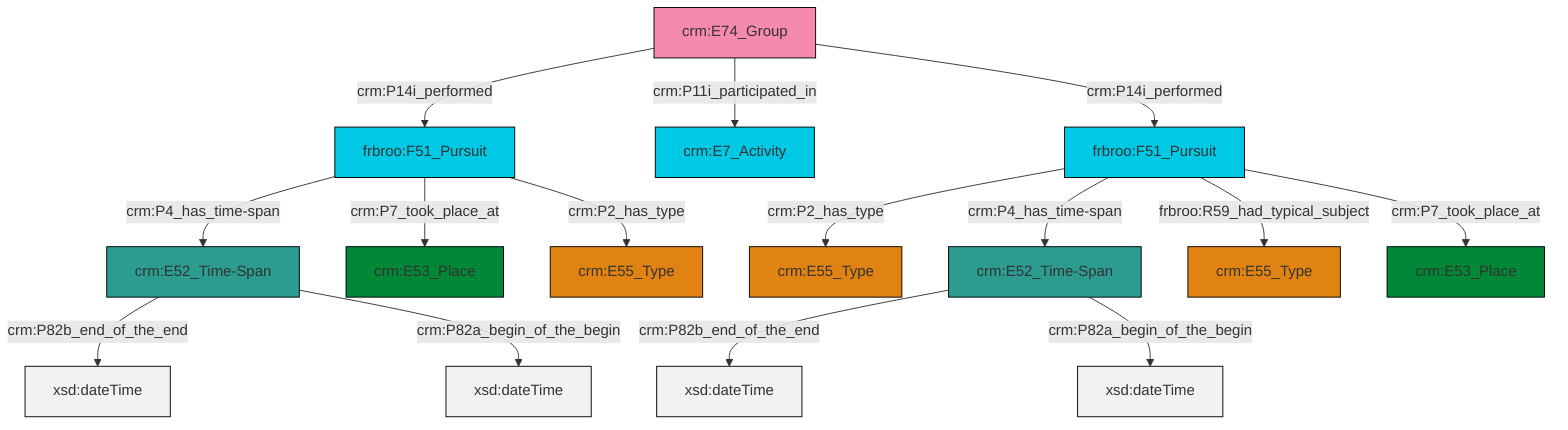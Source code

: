 graph TD
classDef Literal fill:#f2f2f2,stroke:#000000;
classDef CRM_Entity fill:#FFFFFF,stroke:#000000;
classDef Temporal_Entity fill:#00C9E6, stroke:#000000;
classDef Type fill:#E18312, stroke:#000000;
classDef Time-Span fill:#2C9C91, stroke:#000000;
classDef Appellation fill:#FFEB7F, stroke:#000000;
classDef Place fill:#008836, stroke:#000000;
classDef Persistent_Item fill:#B266B2, stroke:#000000;
classDef Conceptual_Object fill:#FFD700, stroke:#000000;
classDef Physical_Thing fill:#D2B48C, stroke:#000000;
classDef Actor fill:#f58aad, stroke:#000000;
classDef PC_Classes fill:#4ce600, stroke:#000000;
classDef Multi fill:#cccccc,stroke:#000000;

0["crm:E74_Group"]:::Actor -->|crm:P14i_performed| 1["frbroo:F51_Pursuit"]:::Temporal_Entity
1["frbroo:F51_Pursuit"]:::Temporal_Entity -->|crm:P4_has_time-span| 7["crm:E52_Time-Span"]:::Time-Span
7["crm:E52_Time-Span"]:::Time-Span -->|crm:P82b_end_of_the_end| 8[xsd:dateTime]:::Literal
7["crm:E52_Time-Span"]:::Time-Span -->|crm:P82a_begin_of_the_begin| 9[xsd:dateTime]:::Literal
0["crm:E74_Group"]:::Actor -->|crm:P11i_participated_in| 14["crm:E7_Activity"]:::Temporal_Entity
15["frbroo:F51_Pursuit"]:::Temporal_Entity -->|crm:P2_has_type| 10["crm:E55_Type"]:::Type
15["frbroo:F51_Pursuit"]:::Temporal_Entity -->|crm:P4_has_time-span| 19["crm:E52_Time-Span"]:::Time-Span
15["frbroo:F51_Pursuit"]:::Temporal_Entity -->|frbroo:R59_had_typical_subject| 23["crm:E55_Type"]:::Type
1["frbroo:F51_Pursuit"]:::Temporal_Entity -->|crm:P7_took_place_at| 17["crm:E53_Place"]:::Place
15["frbroo:F51_Pursuit"]:::Temporal_Entity -->|crm:P7_took_place_at| 5["crm:E53_Place"]:::Place
19["crm:E52_Time-Span"]:::Time-Span -->|crm:P82b_end_of_the_end| 26[xsd:dateTime]:::Literal
19["crm:E52_Time-Span"]:::Time-Span -->|crm:P82a_begin_of_the_begin| 27[xsd:dateTime]:::Literal
0["crm:E74_Group"]:::Actor -->|crm:P14i_performed| 15["frbroo:F51_Pursuit"]:::Temporal_Entity
1["frbroo:F51_Pursuit"]:::Temporal_Entity -->|crm:P2_has_type| 3["crm:E55_Type"]:::Type